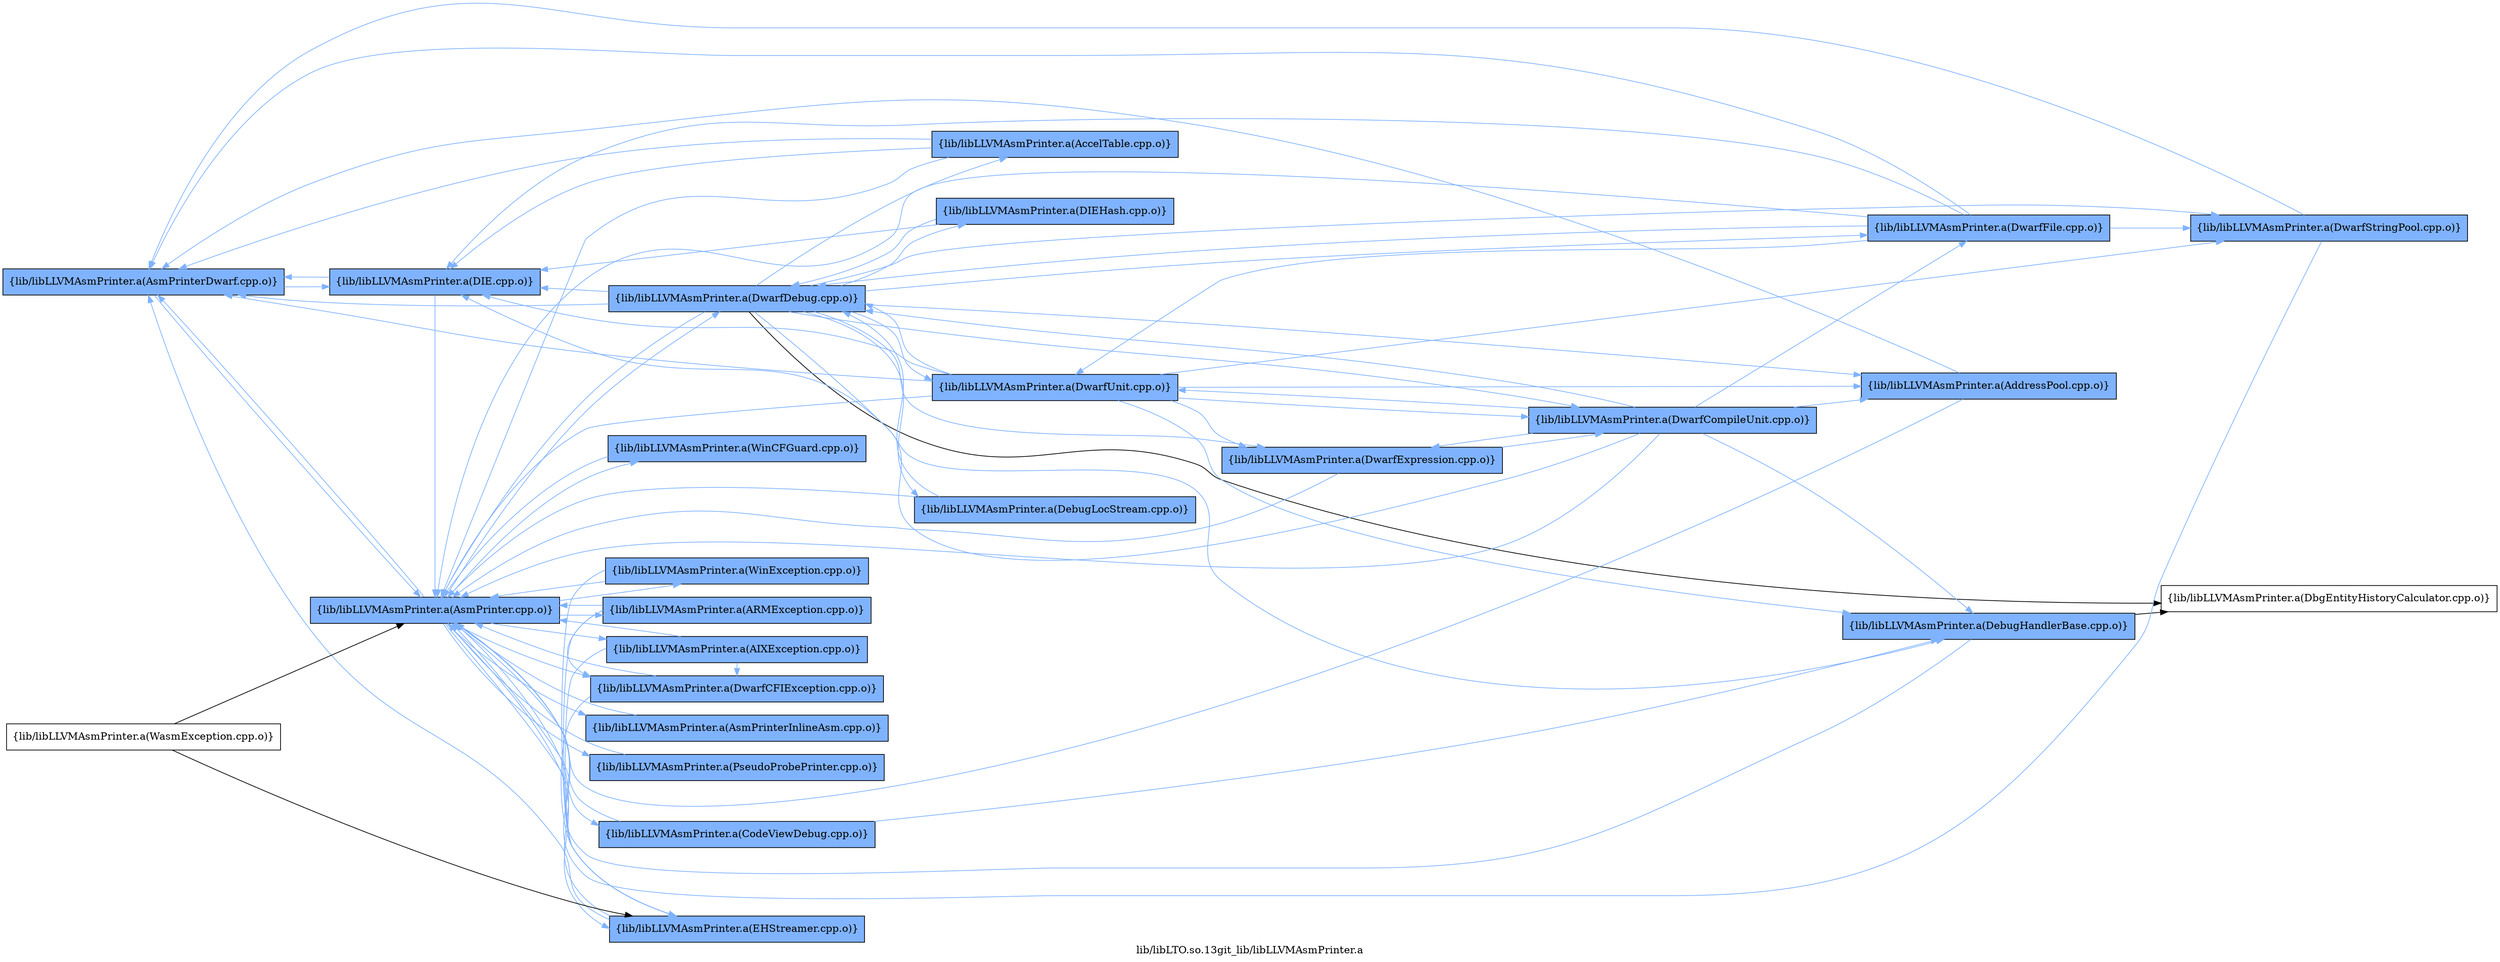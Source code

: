 digraph "lib/libLTO.so.13git_lib/libLLVMAsmPrinter.a" {
	label="lib/libLTO.so.13git_lib/libLLVMAsmPrinter.a";
	rankdir=LR;
	{ rank=same; Node0x55cc8202a218;  }
	{ rank=same; Node0x55cc8202b258; Node0x55cc82013978;  }
	{ rank=same; Node0x55cc8202bc58; Node0x55cc8202c338; Node0x55cc8202aa88; Node0x55cc8202e188; Node0x55cc8202e958; Node0x55cc82023f08; Node0x55cc82025038; Node0x55cc82023008; Node0x55cc82022c48; Node0x55cc820233c8;  }

	Node0x55cc8202a218 [shape=record,shape=box,group=1,style=filled,fillcolor="0.600000 0.5 1",label="{lib/libLLVMAsmPrinter.a(AsmPrinterDwarf.cpp.o)}"];
	Node0x55cc8202a218 -> Node0x55cc8202b258[color="0.600000 0.5 1"];
	Node0x55cc8202a218 -> Node0x55cc82013978[color="0.600000 0.5 1"];
	Node0x55cc8202aa88 [shape=record,shape=box,group=1,style=filled,fillcolor="0.600000 0.5 1",label="{lib/libLLVMAsmPrinter.a(AsmPrinterInlineAsm.cpp.o)}"];
	Node0x55cc8202aa88 -> Node0x55cc82013978[color="0.600000 0.5 1"];
	Node0x55cc82013978 [shape=record,shape=box,group=1,style=filled,fillcolor="0.600000 0.5 1",label="{lib/libLLVMAsmPrinter.a(AsmPrinter.cpp.o)}"];
	Node0x55cc82013978 -> Node0x55cc8202bc58[color="0.600000 0.5 1"];
	Node0x55cc82013978 -> Node0x55cc8202c338[color="0.600000 0.5 1"];
	Node0x55cc82013978 -> Node0x55cc8202a218[color="0.600000 0.5 1"];
	Node0x55cc82013978 -> Node0x55cc8202aa88[color="0.600000 0.5 1"];
	Node0x55cc82013978 -> Node0x55cc8202e188[color="0.600000 0.5 1"];
	Node0x55cc82013978 -> Node0x55cc8202e958[color="0.600000 0.5 1"];
	Node0x55cc82013978 -> Node0x55cc82023f08[color="0.600000 0.5 1"];
	Node0x55cc82013978 -> Node0x55cc82025038[color="0.600000 0.5 1"];
	Node0x55cc82013978 -> Node0x55cc82023008[color="0.600000 0.5 1"];
	Node0x55cc82013978 -> Node0x55cc82022c48[color="0.600000 0.5 1"];
	Node0x55cc82013978 -> Node0x55cc820233c8[color="0.600000 0.5 1"];
	Node0x55cc8202bc58 [shape=record,shape=box,group=1,style=filled,fillcolor="0.600000 0.5 1",label="{lib/libLLVMAsmPrinter.a(AIXException.cpp.o)}"];
	Node0x55cc8202bc58 -> Node0x55cc8202e188[color="0.600000 0.5 1"];
	Node0x55cc8202bc58 -> Node0x55cc82013978[color="0.600000 0.5 1"];
	Node0x55cc8202bc58 -> Node0x55cc82023f08[color="0.600000 0.5 1"];
	Node0x55cc8202c338 [shape=record,shape=box,group=1,style=filled,fillcolor="0.600000 0.5 1",label="{lib/libLLVMAsmPrinter.a(ARMException.cpp.o)}"];
	Node0x55cc8202c338 -> Node0x55cc8202e188[color="0.600000 0.5 1"];
	Node0x55cc8202c338 -> Node0x55cc82013978[color="0.600000 0.5 1"];
	Node0x55cc8202c338 -> Node0x55cc82023f08[color="0.600000 0.5 1"];
	Node0x55cc8202e188 [shape=record,shape=box,group=1,style=filled,fillcolor="0.600000 0.5 1",label="{lib/libLLVMAsmPrinter.a(DwarfCFIException.cpp.o)}"];
	Node0x55cc8202e188 -> Node0x55cc82013978[color="0.600000 0.5 1"];
	Node0x55cc8202e188 -> Node0x55cc82023f08[color="0.600000 0.5 1"];
	Node0x55cc8202e958 [shape=record,shape=box,group=1,style=filled,fillcolor="0.600000 0.5 1",label="{lib/libLLVMAsmPrinter.a(DwarfDebug.cpp.o)}"];
	Node0x55cc8202e958 -> Node0x55cc8202a218[color="0.600000 0.5 1"];
	Node0x55cc8202e958 -> Node0x55cc8202b258[color="0.600000 0.5 1"];
	Node0x55cc8202e958 -> Node0x55cc8202d328;
	Node0x55cc8202e958 -> Node0x55cc8202daa8[color="0.600000 0.5 1"];
	Node0x55cc8202e958 -> Node0x55cc82013978[color="0.600000 0.5 1"];
	Node0x55cc8202e958 -> Node0x55cc82029fe8[color="0.600000 0.5 1"];
	Node0x55cc8202e958 -> Node0x55cc820208a8[color="0.600000 0.5 1"];
	Node0x55cc8202e958 -> Node0x55cc82020b78[color="0.600000 0.5 1"];
	Node0x55cc8202e958 -> Node0x55cc820211b8[color="0.600000 0.5 1"];
	Node0x55cc8202e958 -> Node0x55cc82021de8[color="0.600000 0.5 1"];
	Node0x55cc8202e958 -> Node0x55cc82022298[color="0.600000 0.5 1"];
	Node0x55cc8202e958 -> Node0x55cc82022b58[color="0.600000 0.5 1"];
	Node0x55cc8202e958 -> Node0x55cc82023058[color="0.600000 0.5 1"];
	Node0x55cc8202e958 -> Node0x55cc82023fa8[color="0.600000 0.5 1"];
	Node0x55cc82023f08 [shape=record,shape=box,group=1,style=filled,fillcolor="0.600000 0.5 1",label="{lib/libLLVMAsmPrinter.a(EHStreamer.cpp.o)}"];
	Node0x55cc82023f08 -> Node0x55cc8202a218[color="0.600000 0.5 1"];
	Node0x55cc82023f08 -> Node0x55cc82013978[color="0.600000 0.5 1"];
	Node0x55cc82025038 [shape=record,shape=box,group=1,style=filled,fillcolor="0.600000 0.5 1",label="{lib/libLLVMAsmPrinter.a(PseudoProbePrinter.cpp.o)}"];
	Node0x55cc82025038 -> Node0x55cc82013978[color="0.600000 0.5 1"];
	Node0x55cc82023008 [shape=record,shape=box,group=1,style=filled,fillcolor="0.600000 0.5 1",label="{lib/libLLVMAsmPrinter.a(WinCFGuard.cpp.o)}"];
	Node0x55cc82023008 -> Node0x55cc82013978[color="0.600000 0.5 1"];
	Node0x55cc82022c48 [shape=record,shape=box,group=1,style=filled,fillcolor="0.600000 0.5 1",label="{lib/libLLVMAsmPrinter.a(WinException.cpp.o)}"];
	Node0x55cc82022c48 -> Node0x55cc82013978[color="0.600000 0.5 1"];
	Node0x55cc82022c48 -> Node0x55cc82023f08[color="0.600000 0.5 1"];
	Node0x55cc820233c8 [shape=record,shape=box,group=1,style=filled,fillcolor="0.600000 0.5 1",label="{lib/libLLVMAsmPrinter.a(CodeViewDebug.cpp.o)}"];
	Node0x55cc820233c8 -> Node0x55cc8202daa8[color="0.600000 0.5 1"];
	Node0x55cc820233c8 -> Node0x55cc82013978[color="0.600000 0.5 1"];
	Node0x55cc8202b258 [shape=record,shape=box,group=1,style=filled,fillcolor="0.600000 0.5 1",label="{lib/libLLVMAsmPrinter.a(DIE.cpp.o)}"];
	Node0x55cc8202b258 -> Node0x55cc8202a218[color="0.600000 0.5 1"];
	Node0x55cc8202b258 -> Node0x55cc82013978[color="0.600000 0.5 1"];
	Node0x55cc8202d328 [shape=record,shape=box,group=0,label="{lib/libLLVMAsmPrinter.a(DbgEntityHistoryCalculator.cpp.o)}"];
	Node0x55cc8202daa8 [shape=record,shape=box,group=1,style=filled,fillcolor="0.600000 0.5 1",label="{lib/libLLVMAsmPrinter.a(DebugHandlerBase.cpp.o)}"];
	Node0x55cc8202daa8 -> Node0x55cc8202d328;
	Node0x55cc8202daa8 -> Node0x55cc82013978[color="0.600000 0.5 1"];
	Node0x55cc82029fe8 [shape=record,shape=box,group=1,style=filled,fillcolor="0.600000 0.5 1",label="{lib/libLLVMAsmPrinter.a(DwarfCompileUnit.cpp.o)}"];
	Node0x55cc82029fe8 -> Node0x55cc8202b258[color="0.600000 0.5 1"];
	Node0x55cc82029fe8 -> Node0x55cc8202e958[color="0.600000 0.5 1"];
	Node0x55cc82029fe8 -> Node0x55cc8202daa8[color="0.600000 0.5 1"];
	Node0x55cc82029fe8 -> Node0x55cc82013978[color="0.600000 0.5 1"];
	Node0x55cc82029fe8 -> Node0x55cc820208a8[color="0.600000 0.5 1"];
	Node0x55cc82029fe8 -> Node0x55cc82022298[color="0.600000 0.5 1"];
	Node0x55cc82029fe8 -> Node0x55cc82022b58[color="0.600000 0.5 1"];
	Node0x55cc82029fe8 -> Node0x55cc82023fa8[color="0.600000 0.5 1"];
	Node0x55cc820208a8 [shape=record,shape=box,group=1,style=filled,fillcolor="0.600000 0.5 1",label="{lib/libLLVMAsmPrinter.a(AddressPool.cpp.o)}"];
	Node0x55cc820208a8 -> Node0x55cc8202a218[color="0.600000 0.5 1"];
	Node0x55cc820208a8 -> Node0x55cc82013978[color="0.600000 0.5 1"];
	Node0x55cc82020b78 [shape=record,shape=box,group=1,style=filled,fillcolor="0.600000 0.5 1",label="{lib/libLLVMAsmPrinter.a(AccelTable.cpp.o)}"];
	Node0x55cc82020b78 -> Node0x55cc8202a218[color="0.600000 0.5 1"];
	Node0x55cc82020b78 -> Node0x55cc8202b258[color="0.600000 0.5 1"];
	Node0x55cc82020b78 -> Node0x55cc82013978[color="0.600000 0.5 1"];
	Node0x55cc820211b8 [shape=record,shape=box,group=1,style=filled,fillcolor="0.600000 0.5 1",label="{lib/libLLVMAsmPrinter.a(DebugLocStream.cpp.o)}"];
	Node0x55cc820211b8 -> Node0x55cc8202e958[color="0.600000 0.5 1"];
	Node0x55cc820211b8 -> Node0x55cc82013978[color="0.600000 0.5 1"];
	Node0x55cc82021de8 [shape=record,shape=box,group=1,style=filled,fillcolor="0.600000 0.5 1",label="{lib/libLLVMAsmPrinter.a(DIEHash.cpp.o)}"];
	Node0x55cc82021de8 -> Node0x55cc8202b258[color="0.600000 0.5 1"];
	Node0x55cc82021de8 -> Node0x55cc8202e958[color="0.600000 0.5 1"];
	Node0x55cc82022298 [shape=record,shape=box,group=1,style=filled,fillcolor="0.600000 0.5 1",label="{lib/libLLVMAsmPrinter.a(DwarfExpression.cpp.o)}"];
	Node0x55cc82022298 -> Node0x55cc82013978[color="0.600000 0.5 1"];
	Node0x55cc82022298 -> Node0x55cc82029fe8[color="0.600000 0.5 1"];
	Node0x55cc82022b58 [shape=record,shape=box,group=1,style=filled,fillcolor="0.600000 0.5 1",label="{lib/libLLVMAsmPrinter.a(DwarfFile.cpp.o)}"];
	Node0x55cc82022b58 -> Node0x55cc8202a218[color="0.600000 0.5 1"];
	Node0x55cc82022b58 -> Node0x55cc8202b258[color="0.600000 0.5 1"];
	Node0x55cc82022b58 -> Node0x55cc8202e958[color="0.600000 0.5 1"];
	Node0x55cc82022b58 -> Node0x55cc82013978[color="0.600000 0.5 1"];
	Node0x55cc82022b58 -> Node0x55cc82023058[color="0.600000 0.5 1"];
	Node0x55cc82022b58 -> Node0x55cc82023fa8[color="0.600000 0.5 1"];
	Node0x55cc82023058 [shape=record,shape=box,group=1,style=filled,fillcolor="0.600000 0.5 1",label="{lib/libLLVMAsmPrinter.a(DwarfStringPool.cpp.o)}"];
	Node0x55cc82023058 -> Node0x55cc8202a218[color="0.600000 0.5 1"];
	Node0x55cc82023058 -> Node0x55cc82013978[color="0.600000 0.5 1"];
	Node0x55cc82023fa8 [shape=record,shape=box,group=1,style=filled,fillcolor="0.600000 0.5 1",label="{lib/libLLVMAsmPrinter.a(DwarfUnit.cpp.o)}"];
	Node0x55cc82023fa8 -> Node0x55cc8202a218[color="0.600000 0.5 1"];
	Node0x55cc82023fa8 -> Node0x55cc8202b258[color="0.600000 0.5 1"];
	Node0x55cc82023fa8 -> Node0x55cc8202e958[color="0.600000 0.5 1"];
	Node0x55cc82023fa8 -> Node0x55cc8202daa8[color="0.600000 0.5 1"];
	Node0x55cc82023fa8 -> Node0x55cc82013978[color="0.600000 0.5 1"];
	Node0x55cc82023fa8 -> Node0x55cc82029fe8[color="0.600000 0.5 1"];
	Node0x55cc82023fa8 -> Node0x55cc820208a8[color="0.600000 0.5 1"];
	Node0x55cc82023fa8 -> Node0x55cc82022298[color="0.600000 0.5 1"];
	Node0x55cc82023fa8 -> Node0x55cc82023058[color="0.600000 0.5 1"];
	Node0x55cc82021028 [shape=record,shape=box,group=0,label="{lib/libLLVMAsmPrinter.a(WasmException.cpp.o)}"];
	Node0x55cc82021028 -> Node0x55cc82013978;
	Node0x55cc82021028 -> Node0x55cc82023f08;
}
